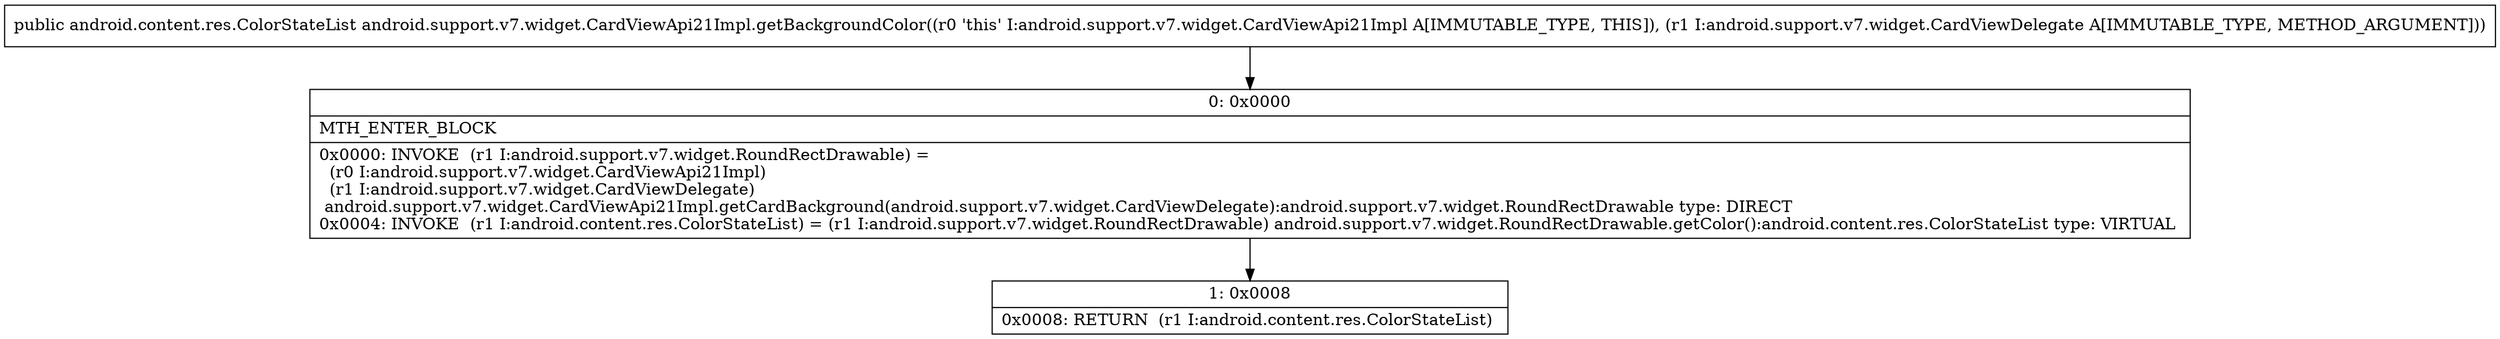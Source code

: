 digraph "CFG forandroid.support.v7.widget.CardViewApi21Impl.getBackgroundColor(Landroid\/support\/v7\/widget\/CardViewDelegate;)Landroid\/content\/res\/ColorStateList;" {
Node_0 [shape=record,label="{0\:\ 0x0000|MTH_ENTER_BLOCK\l|0x0000: INVOKE  (r1 I:android.support.v7.widget.RoundRectDrawable) = \l  (r0 I:android.support.v7.widget.CardViewApi21Impl)\l  (r1 I:android.support.v7.widget.CardViewDelegate)\l android.support.v7.widget.CardViewApi21Impl.getCardBackground(android.support.v7.widget.CardViewDelegate):android.support.v7.widget.RoundRectDrawable type: DIRECT \l0x0004: INVOKE  (r1 I:android.content.res.ColorStateList) = (r1 I:android.support.v7.widget.RoundRectDrawable) android.support.v7.widget.RoundRectDrawable.getColor():android.content.res.ColorStateList type: VIRTUAL \l}"];
Node_1 [shape=record,label="{1\:\ 0x0008|0x0008: RETURN  (r1 I:android.content.res.ColorStateList) \l}"];
MethodNode[shape=record,label="{public android.content.res.ColorStateList android.support.v7.widget.CardViewApi21Impl.getBackgroundColor((r0 'this' I:android.support.v7.widget.CardViewApi21Impl A[IMMUTABLE_TYPE, THIS]), (r1 I:android.support.v7.widget.CardViewDelegate A[IMMUTABLE_TYPE, METHOD_ARGUMENT])) }"];
MethodNode -> Node_0;
Node_0 -> Node_1;
}

